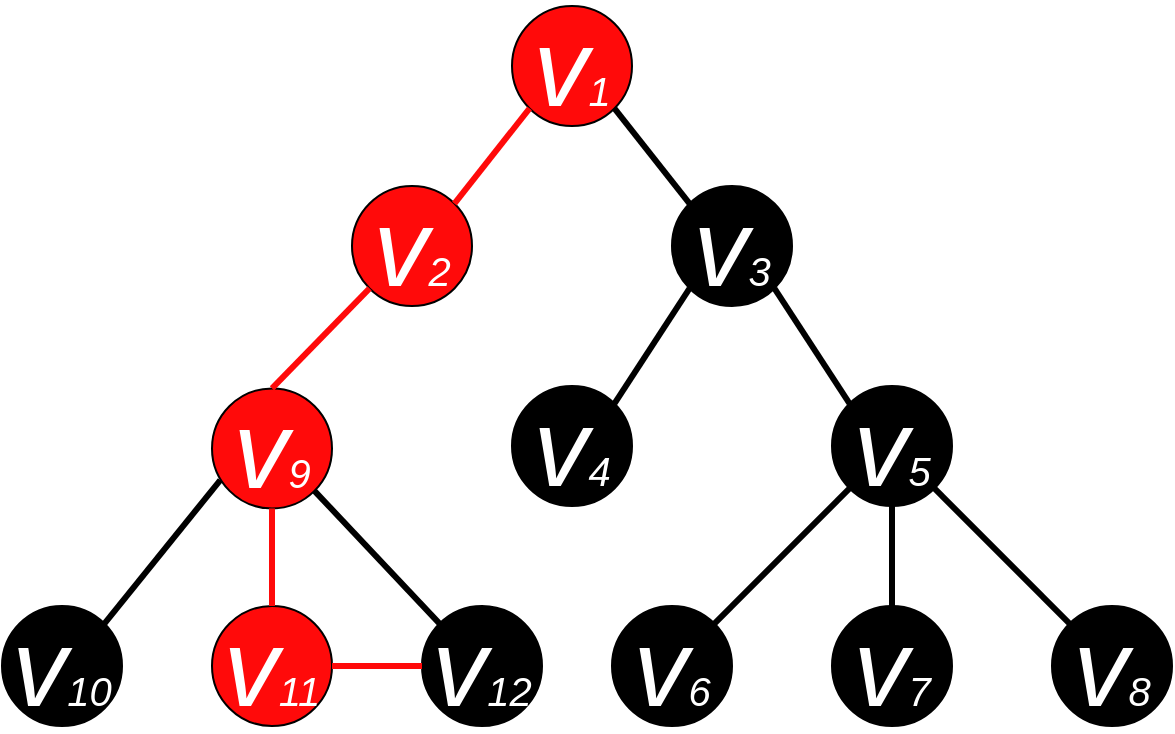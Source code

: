 <mxfile version="20.4.0" type="device"><diagram id="GtsB-jhFXhPnH5yx7eGV" name="Страница 1"><mxGraphModel dx="1185" dy="588" grid="1" gridSize="10" guides="1" tooltips="1" connect="1" arrows="1" fold="1" page="1" pageScale="1" pageWidth="600" pageHeight="500" math="0" shadow="0"><root><mxCell id="0"/><mxCell id="1" parent="0"/><mxCell id="EadP04PwVeOW2zSCT6ii-2" value="&lt;i&gt;&lt;font color=&quot;#ffffff&quot; style=&quot;&quot;&gt;&lt;font style=&quot;font-size: 55px;&quot;&gt;v&lt;/font&gt;&lt;font style=&quot;font-size: 20px;&quot;&gt;1&lt;/font&gt;&lt;/font&gt;&lt;/i&gt;" style="ellipse;whiteSpace=wrap;html=1;aspect=fixed;fillColor=#FF0A0A;strokeColor=#000000;" parent="1" vertex="1"><mxGeometry x="265" y="70" width="60" height="60" as="geometry"/></mxCell><mxCell id="EadP04PwVeOW2zSCT6ii-3" value="&lt;i&gt;&lt;font style=&quot;&quot; color=&quot;#ffffff&quot;&gt;&lt;font style=&quot;font-size: 55px;&quot;&gt;v&lt;/font&gt;&lt;font style=&quot;font-size: 20px;&quot;&gt;2&lt;/font&gt;&lt;/font&gt;&lt;/i&gt;" style="ellipse;whiteSpace=wrap;html=1;aspect=fixed;fillColor=#FF0A0A;strokeColor=#000000;" parent="1" vertex="1"><mxGeometry x="185" y="160" width="60" height="60" as="geometry"/></mxCell><mxCell id="EadP04PwVeOW2zSCT6ii-4" value="&lt;i&gt;&lt;font style=&quot;&quot; color=&quot;#ffffff&quot;&gt;&lt;font style=&quot;font-size: 55px;&quot;&gt;v&lt;/font&gt;&lt;font style=&quot;font-size: 20px;&quot;&gt;3&lt;/font&gt;&lt;/font&gt;&lt;/i&gt;" style="ellipse;whiteSpace=wrap;html=1;aspect=fixed;fillColor=#000000;" parent="1" vertex="1"><mxGeometry x="345" y="160" width="60" height="60" as="geometry"/></mxCell><mxCell id="EadP04PwVeOW2zSCT6ii-5" value="&lt;i&gt;&lt;font style=&quot;&quot; color=&quot;#ffffff&quot;&gt;&lt;font style=&quot;font-size: 55px;&quot;&gt;v&lt;/font&gt;&lt;font style=&quot;font-size: 20px;&quot;&gt;4&lt;/font&gt;&lt;/font&gt;&lt;/i&gt;" style="ellipse;whiteSpace=wrap;html=1;aspect=fixed;fillColor=#000000;" parent="1" vertex="1"><mxGeometry x="265" y="260" width="60" height="60" as="geometry"/></mxCell><mxCell id="EadP04PwVeOW2zSCT6ii-6" value="&lt;i&gt;&lt;font style=&quot;&quot; color=&quot;#ffffff&quot;&gt;&lt;font style=&quot;font-size: 55px;&quot;&gt;v&lt;/font&gt;&lt;font style=&quot;font-size: 20px;&quot;&gt;5&lt;/font&gt;&lt;/font&gt;&lt;/i&gt;" style="ellipse;whiteSpace=wrap;html=1;aspect=fixed;fillColor=#000000;" parent="1" vertex="1"><mxGeometry x="425" y="260" width="60" height="60" as="geometry"/></mxCell><mxCell id="EadP04PwVeOW2zSCT6ii-7" value="&lt;i&gt;&lt;font style=&quot;&quot; color=&quot;#ffffff&quot;&gt;&lt;font style=&quot;font-size: 55px;&quot;&gt;v&lt;/font&gt;&lt;font style=&quot;font-size: 20px;&quot;&gt;7&lt;/font&gt;&lt;/font&gt;&lt;/i&gt;" style="ellipse;whiteSpace=wrap;html=1;aspect=fixed;fillColor=#000000;" parent="1" vertex="1"><mxGeometry x="425" y="370" width="60" height="60" as="geometry"/></mxCell><mxCell id="EadP04PwVeOW2zSCT6ii-8" value="&lt;i&gt;&lt;font style=&quot;&quot; color=&quot;#ffffff&quot;&gt;&lt;font style=&quot;font-size: 55px;&quot;&gt;v&lt;/font&gt;&lt;font style=&quot;font-size: 20px;&quot;&gt;6&lt;/font&gt;&lt;/font&gt;&lt;/i&gt;" style="ellipse;whiteSpace=wrap;html=1;aspect=fixed;fillColor=#000000;" parent="1" vertex="1"><mxGeometry x="315" y="370" width="60" height="60" as="geometry"/></mxCell><mxCell id="EadP04PwVeOW2zSCT6ii-9" value="&lt;i&gt;&lt;font style=&quot;&quot; color=&quot;#ffffff&quot;&gt;&lt;font style=&quot;font-size: 55px;&quot;&gt;v&lt;/font&gt;&lt;font style=&quot;font-size: 20px;&quot;&gt;8&lt;/font&gt;&lt;/font&gt;&lt;/i&gt;" style="ellipse;whiteSpace=wrap;html=1;aspect=fixed;fillColor=#000000;" parent="1" vertex="1"><mxGeometry x="535" y="370" width="60" height="60" as="geometry"/></mxCell><mxCell id="EadP04PwVeOW2zSCT6ii-10" value="" style="endArrow=none;html=1;rounded=0;fontSize=20;fontColor=#FFFFFF;entryX=1;entryY=1;entryDx=0;entryDy=0;exitX=0;exitY=0;exitDx=0;exitDy=0;strokeWidth=3;" parent="1" source="EadP04PwVeOW2zSCT6ii-4" target="EadP04PwVeOW2zSCT6ii-2" edge="1"><mxGeometry width="50" height="50" relative="1" as="geometry"><mxPoint x="385" y="270" as="sourcePoint"/><mxPoint x="435" y="220" as="targetPoint"/></mxGeometry></mxCell><mxCell id="EadP04PwVeOW2zSCT6ii-11" value="" style="endArrow=none;html=1;rounded=0;fontSize=20;fontColor=#FFFFFF;exitX=1;exitY=0;exitDx=0;exitDy=0;entryX=0;entryY=1;entryDx=0;entryDy=0;strokeWidth=3;strokeColor=#FF0A0A;" parent="1" source="EadP04PwVeOW2zSCT6ii-3" target="EadP04PwVeOW2zSCT6ii-2" edge="1"><mxGeometry width="50" height="50" relative="1" as="geometry"><mxPoint x="385" y="270" as="sourcePoint"/><mxPoint x="435" y="220" as="targetPoint"/></mxGeometry></mxCell><mxCell id="EadP04PwVeOW2zSCT6ii-12" value="" style="endArrow=none;html=1;rounded=0;fontSize=20;fontColor=#FFFFFF;entryX=0;entryY=1;entryDx=0;entryDy=0;exitX=1;exitY=0;exitDx=0;exitDy=0;strokeWidth=3;" parent="1" source="EadP04PwVeOW2zSCT6ii-5" target="EadP04PwVeOW2zSCT6ii-4" edge="1"><mxGeometry width="50" height="50" relative="1" as="geometry"><mxPoint x="385" y="270" as="sourcePoint"/><mxPoint x="435" y="220" as="targetPoint"/></mxGeometry></mxCell><mxCell id="EadP04PwVeOW2zSCT6ii-14" value="" style="endArrow=none;html=1;rounded=0;fontSize=20;fontColor=#FFFFFF;entryX=1;entryY=1;entryDx=0;entryDy=0;exitX=0;exitY=0;exitDx=0;exitDy=0;strokeWidth=3;" parent="1" source="EadP04PwVeOW2zSCT6ii-6" target="EadP04PwVeOW2zSCT6ii-4" edge="1"><mxGeometry width="50" height="50" relative="1" as="geometry"><mxPoint x="385" y="270" as="sourcePoint"/><mxPoint x="435" y="220" as="targetPoint"/></mxGeometry></mxCell><mxCell id="EadP04PwVeOW2zSCT6ii-15" value="" style="endArrow=none;html=1;rounded=0;fontSize=20;fontColor=#FFFFFF;entryX=0;entryY=1;entryDx=0;entryDy=0;exitX=1;exitY=0;exitDx=0;exitDy=0;strokeWidth=3;" parent="1" source="EadP04PwVeOW2zSCT6ii-8" target="EadP04PwVeOW2zSCT6ii-6" edge="1"><mxGeometry width="50" height="50" relative="1" as="geometry"><mxPoint x="385" y="270" as="sourcePoint"/><mxPoint x="435" y="220" as="targetPoint"/></mxGeometry></mxCell><mxCell id="EadP04PwVeOW2zSCT6ii-16" value="" style="endArrow=none;html=1;rounded=0;fontSize=20;fontColor=#FFFFFF;entryX=0.5;entryY=1;entryDx=0;entryDy=0;exitX=0.5;exitY=0;exitDx=0;exitDy=0;strokeWidth=3;" parent="1" source="EadP04PwVeOW2zSCT6ii-7" target="EadP04PwVeOW2zSCT6ii-6" edge="1"><mxGeometry width="50" height="50" relative="1" as="geometry"><mxPoint x="385" y="270" as="sourcePoint"/><mxPoint x="435" y="220" as="targetPoint"/></mxGeometry></mxCell><mxCell id="EadP04PwVeOW2zSCT6ii-17" value="" style="endArrow=none;html=1;rounded=0;fontSize=20;fontColor=#FFFFFF;entryX=1;entryY=1;entryDx=0;entryDy=0;exitX=0;exitY=0;exitDx=0;exitDy=0;strokeWidth=3;" parent="1" source="EadP04PwVeOW2zSCT6ii-9" target="EadP04PwVeOW2zSCT6ii-6" edge="1"><mxGeometry width="50" height="50" relative="1" as="geometry"><mxPoint x="385" y="270" as="sourcePoint"/><mxPoint x="435" y="220" as="targetPoint"/></mxGeometry></mxCell><mxCell id="pP-wg3NwNoG7PGbDv5qc-1" value="&lt;i&gt;&lt;font style=&quot;&quot; color=&quot;#ffffff&quot;&gt;&lt;font style=&quot;font-size: 55px;&quot;&gt;v&lt;/font&gt;&lt;font style=&quot;font-size: 20px;&quot;&gt;9&lt;/font&gt;&lt;/font&gt;&lt;/i&gt;" style="ellipse;whiteSpace=wrap;html=1;aspect=fixed;fillColor=#FF0A0A;" parent="1" vertex="1"><mxGeometry x="115" y="261.21" width="60" height="60" as="geometry"/></mxCell><mxCell id="pP-wg3NwNoG7PGbDv5qc-2" value="&lt;i&gt;&lt;font style=&quot;&quot; color=&quot;#ffffff&quot;&gt;&lt;font style=&quot;font-size: 55px;&quot;&gt;v&lt;/font&gt;&lt;font style=&quot;font-size: 20px;&quot;&gt;11&lt;/font&gt;&lt;/font&gt;&lt;/i&gt;" style="ellipse;whiteSpace=wrap;html=1;aspect=fixed;fillColor=#FF0A0A;" parent="1" vertex="1"><mxGeometry x="115" y="370" width="60" height="60" as="geometry"/></mxCell><mxCell id="pP-wg3NwNoG7PGbDv5qc-3" value="&lt;i&gt;&lt;font style=&quot;&quot; color=&quot;#ffffff&quot;&gt;&lt;font style=&quot;font-size: 55px;&quot;&gt;v&lt;/font&gt;&lt;font style=&quot;font-size: 20px;&quot;&gt;10&lt;/font&gt;&lt;/font&gt;&lt;/i&gt;" style="ellipse;whiteSpace=wrap;html=1;aspect=fixed;fillColor=#000000;direction=south;" parent="1" vertex="1"><mxGeometry x="10" y="370" width="60" height="60" as="geometry"/></mxCell><mxCell id="pP-wg3NwNoG7PGbDv5qc-4" value="&lt;i&gt;&lt;font style=&quot;&quot; color=&quot;#ffffff&quot;&gt;&lt;font style=&quot;font-size: 55px;&quot;&gt;v&lt;/font&gt;&lt;font style=&quot;font-size: 20px;&quot;&gt;12&lt;/font&gt;&lt;/font&gt;&lt;/i&gt;" style="ellipse;whiteSpace=wrap;html=1;aspect=fixed;fillColor=#000000;" parent="1" vertex="1"><mxGeometry x="220" y="370" width="60" height="60" as="geometry"/></mxCell><mxCell id="pP-wg3NwNoG7PGbDv5qc-5" value="" style="endArrow=none;html=1;rounded=0;fontSize=20;fontColor=#FFFFFF;entryX=0.069;entryY=0.764;entryDx=0;entryDy=0;exitX=0;exitY=0;exitDx=0;exitDy=0;strokeWidth=3;entryPerimeter=0;" parent="1" source="pP-wg3NwNoG7PGbDv5qc-3" edge="1" target="pP-wg3NwNoG7PGbDv5qc-1"><mxGeometry width="50" height="50" relative="1" as="geometry"><mxPoint x="75" y="258.79" as="sourcePoint"/><mxPoint x="123.787" y="300.003" as="targetPoint"/></mxGeometry></mxCell><mxCell id="pP-wg3NwNoG7PGbDv5qc-6" value="" style="endArrow=none;html=1;rounded=0;fontSize=20;fontColor=#FFFFFF;entryX=0.5;entryY=1;entryDx=0;entryDy=0;exitX=0.5;exitY=0;exitDx=0;exitDy=0;strokeWidth=3;strokeColor=#FF0A0A;" parent="1" source="pP-wg3NwNoG7PGbDv5qc-2" edge="1" target="pP-wg3NwNoG7PGbDv5qc-1"><mxGeometry width="50" height="50" relative="1" as="geometry"><mxPoint x="75" y="258.79" as="sourcePoint"/><mxPoint x="145" y="308.79" as="targetPoint"/></mxGeometry></mxCell><mxCell id="pP-wg3NwNoG7PGbDv5qc-7" value="" style="endArrow=none;html=1;rounded=0;fontSize=20;fontColor=#FFFFFF;entryX=1;entryY=1;entryDx=0;entryDy=0;exitX=0;exitY=0;exitDx=0;exitDy=0;strokeWidth=3;" parent="1" source="pP-wg3NwNoG7PGbDv5qc-4" edge="1" target="pP-wg3NwNoG7PGbDv5qc-1"><mxGeometry width="50" height="50" relative="1" as="geometry"><mxPoint x="75" y="258.79" as="sourcePoint"/><mxPoint x="166.213" y="300.003" as="targetPoint"/></mxGeometry></mxCell><mxCell id="pP-wg3NwNoG7PGbDv5qc-8" value="" style="endArrow=none;html=1;rounded=0;fontSize=20;fontColor=#FFFFFF;exitX=0.5;exitY=0;exitDx=0;exitDy=0;entryX=0;entryY=1;entryDx=0;entryDy=0;strokeWidth=3;strokeColor=#FF0A0A;" parent="1" source="pP-wg3NwNoG7PGbDv5qc-1" target="EadP04PwVeOW2zSCT6ii-3" edge="1"><mxGeometry width="50" height="50" relative="1" as="geometry"><mxPoint x="246.213" y="178.787" as="sourcePoint"/><mxPoint x="283.787" y="131.213" as="targetPoint"/></mxGeometry></mxCell><mxCell id="Ed37Po015sv9TBW0BH2n-1" value="" style="endArrow=none;html=1;rounded=0;fontSize=20;fontColor=#FFFFFF;entryX=1;entryY=0.5;entryDx=0;entryDy=0;exitX=0;exitY=0.5;exitDx=0;exitDy=0;strokeWidth=3;strokeColor=#FF0A0A;" parent="1" source="pP-wg3NwNoG7PGbDv5qc-4" target="pP-wg3NwNoG7PGbDv5qc-2" edge="1"><mxGeometry width="50" height="50" relative="1" as="geometry"><mxPoint x="238.787" y="388.787" as="sourcePoint"/><mxPoint x="176.213" y="310.003" as="targetPoint"/></mxGeometry></mxCell></root></mxGraphModel></diagram></mxfile>